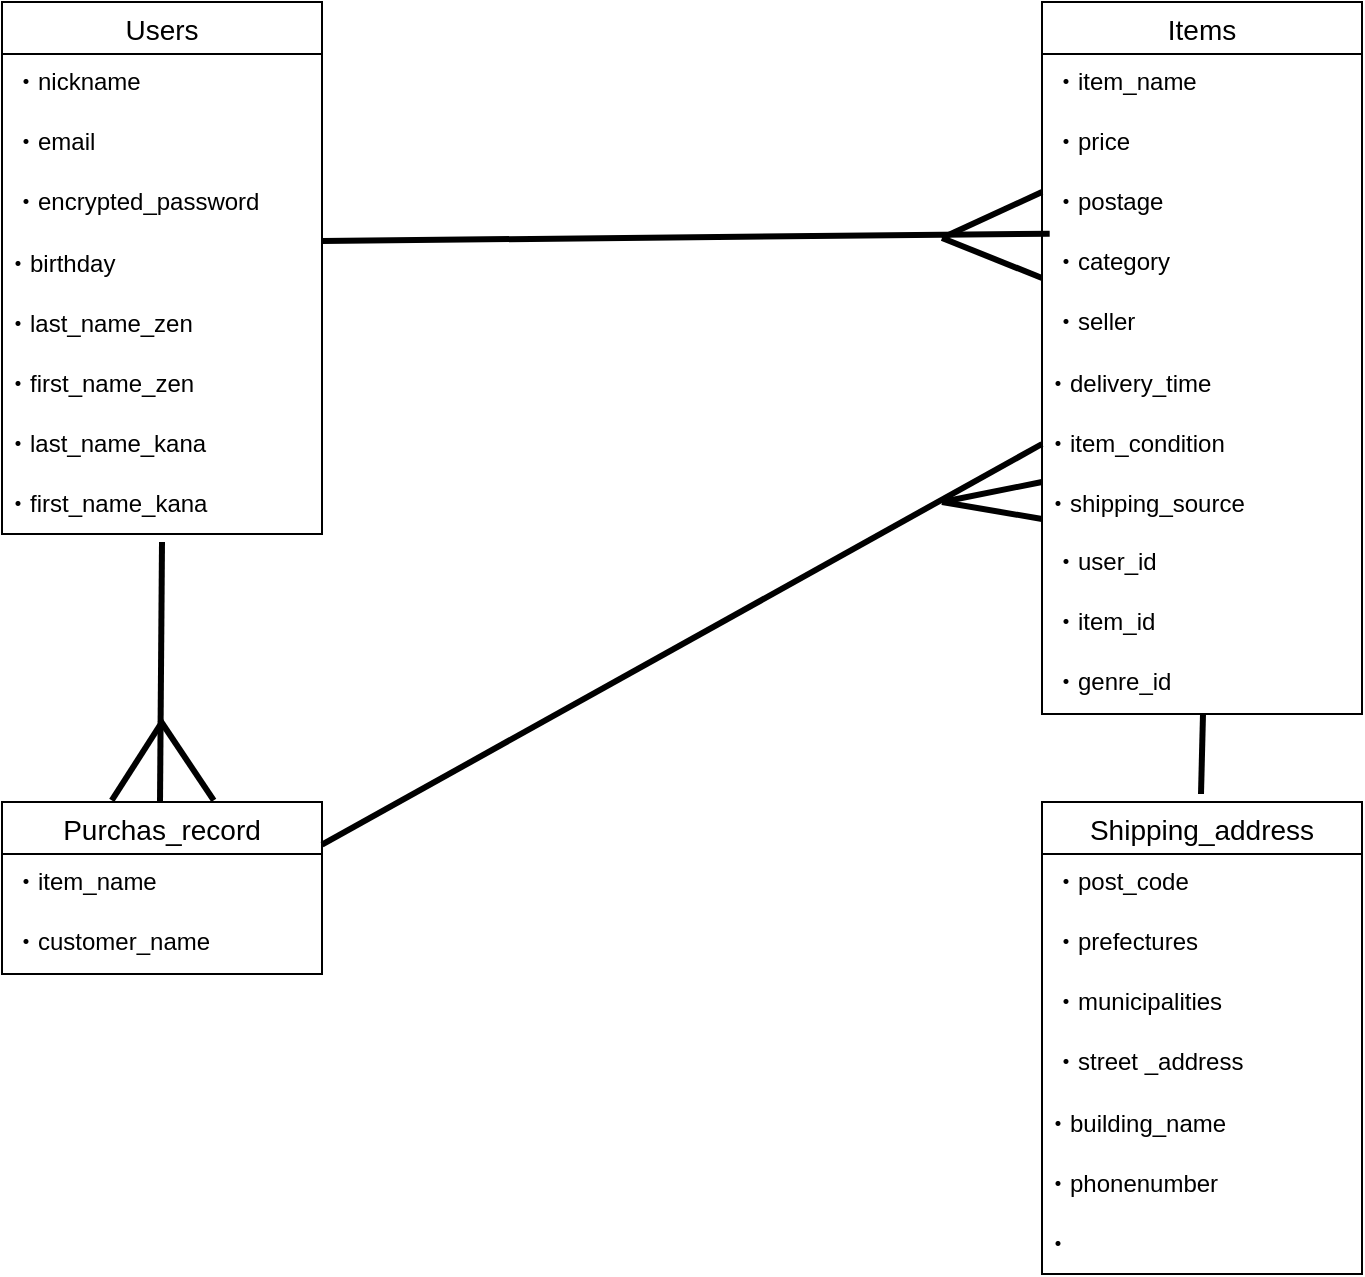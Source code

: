 <mxfile>
    <diagram id="5ihG9RvSUeTkJk6Dkcbn" name="ページ1">
        <mxGraphModel dx="933" dy="556" grid="1" gridSize="10" guides="1" tooltips="1" connect="1" arrows="1" fold="1" page="1" pageScale="1" pageWidth="827" pageHeight="1169" math="0" shadow="0">
            <root>
                <mxCell id="0"/>
                <mxCell id="1" parent="0"/>
                <mxCell id="2" value="Users" style="swimlane;fontStyle=0;childLayout=stackLayout;horizontal=1;startSize=26;horizontalStack=0;resizeParent=1;resizeParentMax=0;resizeLast=0;collapsible=1;marginBottom=0;align=center;fontSize=14;" parent="1" vertex="1">
                    <mxGeometry x="40" y="40" width="160" height="266" as="geometry">
                        <mxRectangle x="40" y="40" width="80" height="30" as="alternateBounds"/>
                    </mxGeometry>
                </mxCell>
                <mxCell id="3" value="・nickname" style="text;strokeColor=none;fillColor=none;spacingLeft=4;spacingRight=4;overflow=hidden;rotatable=0;points=[[0,0.5],[1,0.5]];portConstraint=eastwest;fontSize=12;" parent="2" vertex="1">
                    <mxGeometry y="26" width="160" height="30" as="geometry"/>
                </mxCell>
                <mxCell id="4" value="・email" style="text;strokeColor=none;fillColor=none;spacingLeft=4;spacingRight=4;overflow=hidden;rotatable=0;points=[[0,0.5],[1,0.5]];portConstraint=eastwest;fontSize=12;" parent="2" vertex="1">
                    <mxGeometry y="56" width="160" height="30" as="geometry"/>
                </mxCell>
                <mxCell id="41" value="・encrypted_password" style="text;strokeColor=none;fillColor=none;spacingLeft=4;spacingRight=4;overflow=hidden;rotatable=0;points=[[0,0.5],[1,0.5]];portConstraint=eastwest;fontSize=12;" parent="2" vertex="1">
                    <mxGeometry y="86" width="160" height="30" as="geometry"/>
                </mxCell>
                <mxCell id="68" value="・birthday" style="text;html=1;strokeColor=none;fillColor=none;align=left;verticalAlign=middle;whiteSpace=wrap;rounded=0;" parent="2" vertex="1">
                    <mxGeometry y="116" width="160" height="30" as="geometry"/>
                </mxCell>
                <mxCell id="69" value="・last_name_zen" style="text;html=1;strokeColor=none;fillColor=none;align=left;verticalAlign=middle;whiteSpace=wrap;rounded=0;" parent="2" vertex="1">
                    <mxGeometry y="146" width="160" height="30" as="geometry"/>
                </mxCell>
                <mxCell id="70" value="・first_name_zen" style="text;html=1;strokeColor=none;fillColor=none;align=left;verticalAlign=middle;whiteSpace=wrap;rounded=0;" parent="2" vertex="1">
                    <mxGeometry y="176" width="160" height="30" as="geometry"/>
                </mxCell>
                <mxCell id="72" value="&lt;span style=&quot;&quot;&gt;・last_name_kana&lt;/span&gt;" style="text;html=1;strokeColor=none;fillColor=none;align=left;verticalAlign=middle;whiteSpace=wrap;rounded=0;" parent="2" vertex="1">
                    <mxGeometry y="206" width="160" height="30" as="geometry"/>
                </mxCell>
                <mxCell id="73" value="&lt;span style=&quot;&quot;&gt;・first_name_kana&lt;/span&gt;" style="text;html=1;strokeColor=none;fillColor=none;align=left;verticalAlign=middle;whiteSpace=wrap;rounded=0;" parent="2" vertex="1">
                    <mxGeometry y="236" width="160" height="30" as="geometry"/>
                </mxCell>
                <mxCell id="9" value="Purchas_record" style="swimlane;fontStyle=0;childLayout=stackLayout;horizontal=1;startSize=26;horizontalStack=0;resizeParent=1;resizeParentMax=0;resizeLast=0;collapsible=1;marginBottom=0;align=center;fontSize=14;" parent="1" vertex="1">
                    <mxGeometry x="40" y="440" width="160" height="86" as="geometry"/>
                </mxCell>
                <mxCell id="10" value="・item_name" style="text;strokeColor=none;fillColor=none;spacingLeft=4;spacingRight=4;overflow=hidden;rotatable=0;points=[[0,0.5],[1,0.5]];portConstraint=eastwest;fontSize=12;" parent="9" vertex="1">
                    <mxGeometry y="26" width="160" height="30" as="geometry"/>
                </mxCell>
                <mxCell id="16" value="・customer_name" style="text;strokeColor=none;fillColor=none;spacingLeft=4;spacingRight=4;overflow=hidden;rotatable=0;points=[[0,0.5],[1,0.5]];portConstraint=eastwest;fontSize=12;" parent="9" vertex="1">
                    <mxGeometry y="56" width="160" height="30" as="geometry"/>
                </mxCell>
                <mxCell id="17" value="Items" style="swimlane;fontStyle=0;childLayout=stackLayout;horizontal=1;startSize=26;horizontalStack=0;resizeParent=1;resizeParentMax=0;resizeLast=0;collapsible=1;marginBottom=0;align=center;fontSize=14;" parent="1" vertex="1">
                    <mxGeometry x="560" y="40" width="160" height="356" as="geometry"/>
                </mxCell>
                <mxCell id="18" value="・item_name" style="text;strokeColor=none;fillColor=none;spacingLeft=4;spacingRight=4;overflow=hidden;rotatable=0;points=[[0,0.5],[1,0.5]];portConstraint=eastwest;fontSize=12;" parent="17" vertex="1">
                    <mxGeometry y="26" width="160" height="30" as="geometry"/>
                </mxCell>
                <mxCell id="20" value="・price" style="text;strokeColor=none;fillColor=none;spacingLeft=4;spacingRight=4;overflow=hidden;rotatable=0;points=[[0,0.5],[1,0.5]];portConstraint=eastwest;fontSize=12;" parent="17" vertex="1">
                    <mxGeometry y="56" width="160" height="30" as="geometry"/>
                </mxCell>
                <mxCell id="22" value="・postage" style="text;strokeColor=none;fillColor=none;spacingLeft=4;spacingRight=4;overflow=hidden;rotatable=0;points=[[0,0.5],[1,0.5]];portConstraint=eastwest;fontSize=12;" parent="17" vertex="1">
                    <mxGeometry y="86" width="160" height="30" as="geometry"/>
                </mxCell>
                <mxCell id="23" value="・category" style="text;strokeColor=none;fillColor=none;spacingLeft=4;spacingRight=4;overflow=hidden;rotatable=0;points=[[0,0.5],[1,0.5]];portConstraint=eastwest;fontSize=12;" parent="17" vertex="1">
                    <mxGeometry y="116" width="160" height="30" as="geometry"/>
                </mxCell>
                <mxCell id="24" value="・seller" style="text;strokeColor=none;fillColor=none;spacingLeft=4;spacingRight=4;overflow=hidden;rotatable=0;points=[[0,0.5],[1,0.5]];portConstraint=eastwest;fontSize=12;" parent="17" vertex="1">
                    <mxGeometry y="146" width="160" height="30" as="geometry"/>
                </mxCell>
                <mxCell id="90" value="・delivery_time" style="text;html=1;strokeColor=none;fillColor=none;align=left;verticalAlign=middle;whiteSpace=wrap;rounded=0;" parent="17" vertex="1">
                    <mxGeometry y="176" width="160" height="30" as="geometry"/>
                </mxCell>
                <mxCell id="78" value="・item_condition" style="text;html=1;strokeColor=none;fillColor=none;align=left;verticalAlign=middle;whiteSpace=wrap;rounded=0;" parent="17" vertex="1">
                    <mxGeometry y="206" width="160" height="30" as="geometry"/>
                </mxCell>
                <mxCell id="82" value="・shipping_source" style="text;html=1;strokeColor=none;fillColor=none;align=left;verticalAlign=middle;whiteSpace=wrap;rounded=0;" parent="17" vertex="1">
                    <mxGeometry y="236" width="160" height="30" as="geometry"/>
                </mxCell>
                <mxCell id="91" value="・user_id&#10;" style="text;strokeColor=none;fillColor=none;spacingLeft=4;spacingRight=4;overflow=hidden;rotatable=0;points=[[0,0.5],[1,0.5]];portConstraint=eastwest;fontSize=12;" vertex="1" parent="17">
                    <mxGeometry y="266" width="160" height="30" as="geometry"/>
                </mxCell>
                <mxCell id="93" value="・item_id" style="text;strokeColor=none;fillColor=none;spacingLeft=4;spacingRight=4;overflow=hidden;rotatable=0;points=[[0,0.5],[1,0.5]];portConstraint=eastwest;fontSize=12;" vertex="1" parent="17">
                    <mxGeometry y="296" width="160" height="30" as="geometry"/>
                </mxCell>
                <mxCell id="94" value="・genre_id" style="text;strokeColor=none;fillColor=none;spacingLeft=4;spacingRight=4;overflow=hidden;rotatable=0;points=[[0,0.5],[1,0.5]];portConstraint=eastwest;fontSize=12;" vertex="1" parent="17">
                    <mxGeometry y="326" width="160" height="30" as="geometry"/>
                </mxCell>
                <mxCell id="32" value="Shipping_address" style="swimlane;fontStyle=0;childLayout=stackLayout;horizontal=1;startSize=26;horizontalStack=0;resizeParent=1;resizeParentMax=0;resizeLast=0;collapsible=1;marginBottom=0;align=center;fontSize=14;" parent="1" vertex="1">
                    <mxGeometry x="560" y="440" width="160" height="236" as="geometry"/>
                </mxCell>
                <mxCell id="33" value="・post_code" style="text;strokeColor=none;fillColor=none;spacingLeft=4;spacingRight=4;overflow=hidden;rotatable=0;points=[[0,0.5],[1,0.5]];portConstraint=eastwest;fontSize=12;" parent="32" vertex="1">
                    <mxGeometry y="26" width="160" height="30" as="geometry"/>
                </mxCell>
                <mxCell id="34" value="・prefectures" style="text;strokeColor=none;fillColor=none;spacingLeft=4;spacingRight=4;overflow=hidden;rotatable=0;points=[[0,0.5],[1,0.5]];portConstraint=eastwest;fontSize=12;" parent="32" vertex="1">
                    <mxGeometry y="56" width="160" height="30" as="geometry"/>
                </mxCell>
                <mxCell id="35" value="・municipalities" style="text;strokeColor=none;fillColor=none;spacingLeft=4;spacingRight=4;overflow=hidden;rotatable=0;points=[[0,0.5],[1,0.5]];portConstraint=eastwest;fontSize=12;" parent="32" vertex="1">
                    <mxGeometry y="86" width="160" height="30" as="geometry"/>
                </mxCell>
                <mxCell id="36" value="・street _address" style="text;strokeColor=none;fillColor=none;spacingLeft=4;spacingRight=4;overflow=hidden;rotatable=0;points=[[0,0.5],[1,0.5]];portConstraint=eastwest;fontSize=12;" parent="32" vertex="1">
                    <mxGeometry y="116" width="160" height="30" as="geometry"/>
                </mxCell>
                <mxCell id="74" value="&lt;div style=&quot;&quot;&gt;・building_name&lt;/div&gt;" style="text;html=1;strokeColor=none;fillColor=none;align=left;verticalAlign=middle;whiteSpace=wrap;rounded=0;" parent="32" vertex="1">
                    <mxGeometry y="146" width="160" height="30" as="geometry"/>
                </mxCell>
                <mxCell id="75" value="&lt;span style=&quot;&quot;&gt;・phonenumber&lt;/span&gt;" style="text;html=1;strokeColor=none;fillColor=none;align=left;verticalAlign=middle;whiteSpace=wrap;rounded=0;" parent="32" vertex="1">
                    <mxGeometry y="176" width="160" height="30" as="geometry"/>
                </mxCell>
                <mxCell id="77" value="・" style="text;html=1;strokeColor=none;fillColor=none;align=left;verticalAlign=middle;whiteSpace=wrap;rounded=0;" parent="32" vertex="1">
                    <mxGeometry y="206" width="160" height="30" as="geometry"/>
                </mxCell>
                <mxCell id="47" value="" style="endArrow=none;html=1;rounded=0;strokeColor=default;strokeWidth=3;entryX=0.024;entryY=-0.005;entryDx=0;entryDy=0;entryPerimeter=0;" parent="1" target="23" edge="1">
                    <mxGeometry relative="1" as="geometry">
                        <mxPoint x="200" y="159.5" as="sourcePoint"/>
                        <mxPoint x="556.8" y="164.18" as="targetPoint"/>
                    </mxGeometry>
                </mxCell>
                <mxCell id="54" value="" style="endArrow=none;html=1;rounded=0;strokeColor=default;strokeWidth=3;" parent="1" edge="1">
                    <mxGeometry relative="1" as="geometry">
                        <mxPoint x="510" y="158" as="sourcePoint"/>
                        <mxPoint x="560" y="135" as="targetPoint"/>
                    </mxGeometry>
                </mxCell>
                <mxCell id="55" value="" style="resizable=0;html=1;align=right;verticalAlign=bottom;strokeWidth=3;" parent="54" connectable="0" vertex="1">
                    <mxGeometry x="1" relative="1" as="geometry"/>
                </mxCell>
                <mxCell id="57" value="" style="endArrow=none;html=1;rounded=0;strokeColor=default;strokeWidth=3;" parent="1" edge="1">
                    <mxGeometry relative="1" as="geometry">
                        <mxPoint x="510" y="158" as="sourcePoint"/>
                        <mxPoint x="560" y="178" as="targetPoint"/>
                    </mxGeometry>
                </mxCell>
                <mxCell id="58" value="" style="resizable=0;html=1;align=right;verticalAlign=bottom;strokeWidth=3;" parent="57" connectable="0" vertex="1">
                    <mxGeometry x="1" relative="1" as="geometry"/>
                </mxCell>
                <mxCell id="59" value="" style="endArrow=none;html=1;rounded=0;strokeColor=default;strokeWidth=3;entryX=0;entryY=0.5;entryDx=0;entryDy=0;" parent="1" target="78" edge="1">
                    <mxGeometry relative="1" as="geometry">
                        <mxPoint x="200" y="461.34" as="sourcePoint"/>
                        <mxPoint x="559.84" y="460" as="targetPoint"/>
                    </mxGeometry>
                </mxCell>
                <mxCell id="61" value="" style="endArrow=none;html=1;rounded=0;strokeColor=default;strokeWidth=3;" parent="1" edge="1">
                    <mxGeometry relative="1" as="geometry">
                        <mxPoint x="119" y="440" as="sourcePoint"/>
                        <mxPoint x="120" y="310" as="targetPoint"/>
                    </mxGeometry>
                </mxCell>
                <mxCell id="62" value="" style="endArrow=none;html=1;rounded=0;strokeColor=default;strokeWidth=3;exitX=0.343;exitY=-0.009;exitDx=0;exitDy=0;exitPerimeter=0;" parent="1" source="9" edge="1">
                    <mxGeometry relative="1" as="geometry">
                        <mxPoint x="100" y="430" as="sourcePoint"/>
                        <mxPoint x="120" y="400" as="targetPoint"/>
                    </mxGeometry>
                </mxCell>
                <mxCell id="63" value="" style="resizable=0;html=1;align=right;verticalAlign=bottom;strokeWidth=3;" parent="62" connectable="0" vertex="1">
                    <mxGeometry x="1" relative="1" as="geometry"/>
                </mxCell>
                <mxCell id="64" value="" style="endArrow=none;html=1;rounded=0;strokeColor=default;strokeWidth=3;exitX=0.668;exitY=0.001;exitDx=0;exitDy=0;exitPerimeter=0;" parent="1" edge="1">
                    <mxGeometry relative="1" as="geometry">
                        <mxPoint x="145.88" y="439.206" as="sourcePoint"/>
                        <mxPoint x="119" y="399" as="targetPoint"/>
                    </mxGeometry>
                </mxCell>
                <mxCell id="65" value="" style="resizable=0;html=1;align=right;verticalAlign=bottom;strokeWidth=3;" parent="64" connectable="0" vertex="1">
                    <mxGeometry x="1" relative="1" as="geometry"/>
                </mxCell>
                <mxCell id="86" value="" style="endArrow=none;html=1;rounded=0;strokeColor=default;strokeWidth=3;" parent="1" edge="1">
                    <mxGeometry relative="1" as="geometry">
                        <mxPoint x="510" y="290" as="sourcePoint"/>
                        <mxPoint x="560" y="280" as="targetPoint"/>
                    </mxGeometry>
                </mxCell>
                <mxCell id="87" value="" style="resizable=0;html=1;align=right;verticalAlign=bottom;strokeWidth=3;" parent="86" connectable="0" vertex="1">
                    <mxGeometry x="1" relative="1" as="geometry"/>
                </mxCell>
                <mxCell id="88" value="" style="endArrow=none;html=1;rounded=0;strokeColor=default;strokeWidth=3;entryX=0;entryY=0.75;entryDx=0;entryDy=0;" parent="1" target="82" edge="1">
                    <mxGeometry relative="1" as="geometry">
                        <mxPoint x="510" y="290" as="sourcePoint"/>
                        <mxPoint x="560" y="284" as="targetPoint"/>
                    </mxGeometry>
                </mxCell>
                <mxCell id="89" value="" style="resizable=0;html=1;align=right;verticalAlign=bottom;strokeWidth=3;" parent="88" connectable="0" vertex="1">
                    <mxGeometry x="1" relative="1" as="geometry"/>
                </mxCell>
                <mxCell id="101" value="" style="endArrow=none;html=1;rounded=0;strokeColor=default;strokeWidth=3;" edge="1" parent="1">
                    <mxGeometry relative="1" as="geometry">
                        <mxPoint x="639.5" y="436" as="sourcePoint"/>
                        <mxPoint x="640.5" y="396" as="targetPoint"/>
                    </mxGeometry>
                </mxCell>
            </root>
        </mxGraphModel>
    </diagram>
</mxfile>